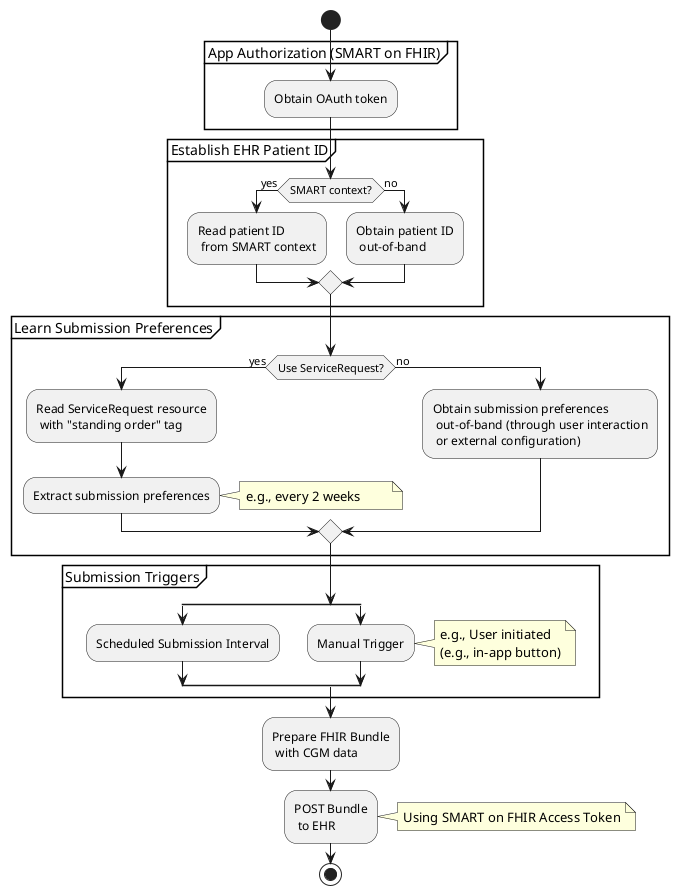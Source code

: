 @startuml

start

partition "App Authorization (SMART on FHIR)" {
    :Obtain OAuth token;
}

partition "Establish EHR Patient ID" {
    if (SMART context?) then (yes)
        :Read patient ID
         from SMART context;
    else (no)
        :Obtain patient ID
         out-of-band;
    endif
}

partition "Learn Submission Preferences" {
    if (Use ServiceRequest?) then (yes)
        :Read ServiceRequest resource
         with "standing order" tag;
        :Extract submission preferences;
        note right
            e.g., every 2 weeks        
        end note
    else (no)
        :Obtain submission preferences
         out-of-band (through user interaction
         or external configuration);
    endif
}

partition "Submission Triggers" {
    split
        :Scheduled Submission Interval;
    split again
        :Manual Trigger;
        note right
            e.g., User initiated
            (e.g., in-app button)
        end note
    end split
}

:Prepare FHIR Bundle
 with CGM data;
 
:POST Bundle
 to EHR;
note right 
    Using SMART on FHIR Access Token
end note

stop

@enduml
